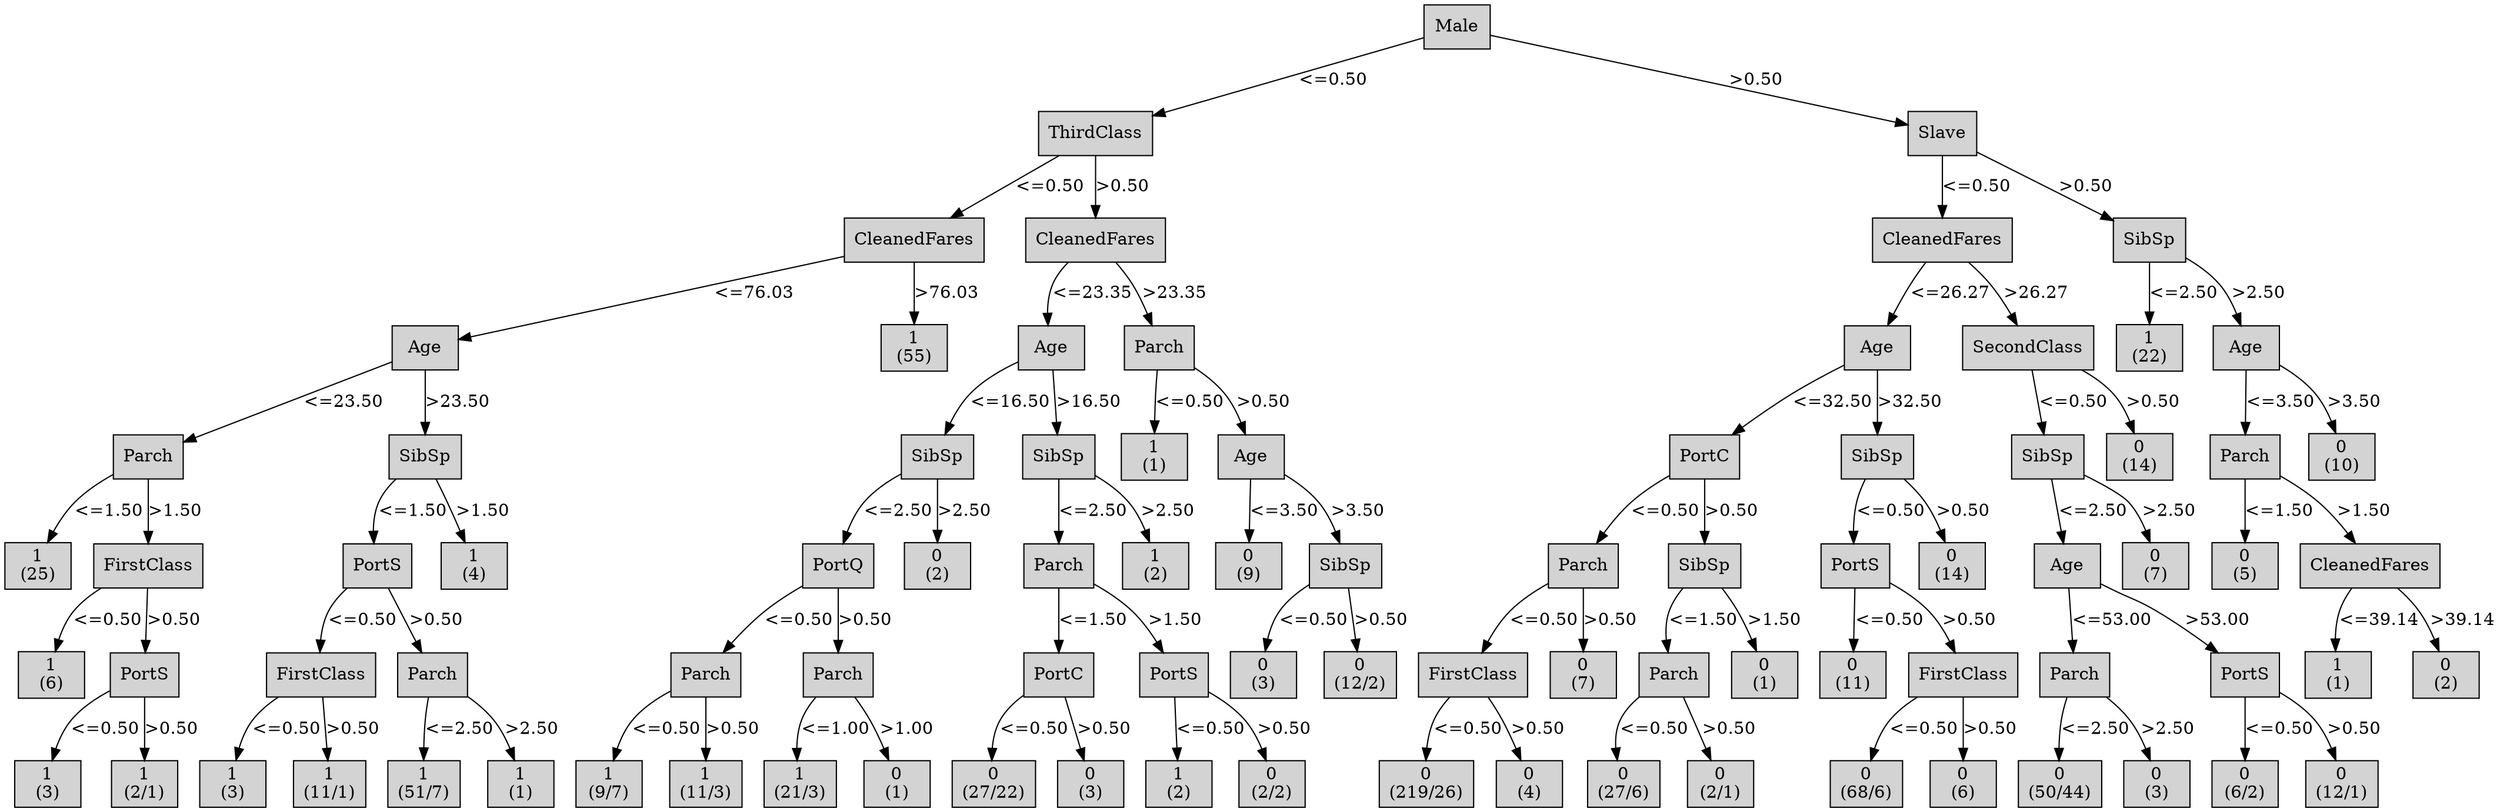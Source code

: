 digraph ID3_Tree {
"0" [shape=box, style=filled, label="Male
", weight=1]
"1" [shape=box, style=filled, label="ThirdClass
", weight=2]
0 -> 1 [ label = "<=0.50"];
"2" [shape=box, style=filled, label="CleanedFares
", weight=3]
1 -> 2 [ label = "<=0.50"];
"3" [shape=box, style=filled, label="Age
", weight=4]
2 -> 3 [ label = "<=76.03"];
"4" [shape=box, style=filled, label="Parch
", weight=5]
3 -> 4 [ label = "<=23.50"];
"5" [shape=box, style=filled, label="1
(25)
", weight=6]
4 -> 5 [ label = "<=1.50"];
"6" [shape=box, style=filled, label="FirstClass
", weight=6]
4 -> 6 [ label = ">1.50"];
"7" [shape=box, style=filled, label="1
(6)
", weight=7]
6 -> 7 [ label = "<=0.50"];
"8" [shape=box, style=filled, label="PortS
", weight=7]
6 -> 8 [ label = ">0.50"];
"9" [shape=box, style=filled, label="1
(3)
", weight=8]
8 -> 9 [ label = "<=0.50"];
"10" [shape=box, style=filled, label="1
(2/1)
", weight=8]
8 -> 10 [ label = ">0.50"];
"11" [shape=box, style=filled, label="SibSp
", weight=5]
3 -> 11 [ label = ">23.50"];
"12" [shape=box, style=filled, label="PortS
", weight=6]
11 -> 12 [ label = "<=1.50"];
"13" [shape=box, style=filled, label="FirstClass
", weight=7]
12 -> 13 [ label = "<=0.50"];
"14" [shape=box, style=filled, label="1
(3)
", weight=8]
13 -> 14 [ label = "<=0.50"];
"15" [shape=box, style=filled, label="1
(11/1)
", weight=8]
13 -> 15 [ label = ">0.50"];
"16" [shape=box, style=filled, label="Parch
", weight=7]
12 -> 16 [ label = ">0.50"];
"17" [shape=box, style=filled, label="1
(51/7)
", weight=8]
16 -> 17 [ label = "<=2.50"];
"18" [shape=box, style=filled, label="1
(1)
", weight=8]
16 -> 18 [ label = ">2.50"];
"19" [shape=box, style=filled, label="1
(4)
", weight=6]
11 -> 19 [ label = ">1.50"];
"20" [shape=box, style=filled, label="1
(55)
", weight=4]
2 -> 20 [ label = ">76.03"];
"21" [shape=box, style=filled, label="CleanedFares
", weight=3]
1 -> 21 [ label = ">0.50"];
"22" [shape=box, style=filled, label="Age
", weight=4]
21 -> 22 [ label = "<=23.35"];
"23" [shape=box, style=filled, label="SibSp
", weight=5]
22 -> 23 [ label = "<=16.50"];
"24" [shape=box, style=filled, label="PortQ
", weight=6]
23 -> 24 [ label = "<=2.50"];
"25" [shape=box, style=filled, label="Parch
", weight=7]
24 -> 25 [ label = "<=0.50"];
"26" [shape=box, style=filled, label="1
(9/7)
", weight=8]
25 -> 26 [ label = "<=0.50"];
"27" [shape=box, style=filled, label="1
(11/3)
", weight=8]
25 -> 27 [ label = ">0.50"];
"28" [shape=box, style=filled, label="Parch
", weight=7]
24 -> 28 [ label = ">0.50"];
"29" [shape=box, style=filled, label="1
(21/3)
", weight=8]
28 -> 29 [ label = "<=1.00"];
"30" [shape=box, style=filled, label="0
(1)
", weight=8]
28 -> 30 [ label = ">1.00"];
"31" [shape=box, style=filled, label="0
(2)
", weight=6]
23 -> 31 [ label = ">2.50"];
"32" [shape=box, style=filled, label="SibSp
", weight=5]
22 -> 32 [ label = ">16.50"];
"33" [shape=box, style=filled, label="Parch
", weight=6]
32 -> 33 [ label = "<=2.50"];
"34" [shape=box, style=filled, label="PortC
", weight=7]
33 -> 34 [ label = "<=1.50"];
"35" [shape=box, style=filled, label="0
(27/22)
", weight=8]
34 -> 35 [ label = "<=0.50"];
"36" [shape=box, style=filled, label="0
(3)
", weight=8]
34 -> 36 [ label = ">0.50"];
"37" [shape=box, style=filled, label="PortS
", weight=7]
33 -> 37 [ label = ">1.50"];
"38" [shape=box, style=filled, label="1
(2)
", weight=8]
37 -> 38 [ label = "<=0.50"];
"39" [shape=box, style=filled, label="0
(2/2)
", weight=8]
37 -> 39 [ label = ">0.50"];
"40" [shape=box, style=filled, label="1
(2)
", weight=6]
32 -> 40 [ label = ">2.50"];
"41" [shape=box, style=filled, label="Parch
", weight=4]
21 -> 41 [ label = ">23.35"];
"42" [shape=box, style=filled, label="1
(1)
", weight=5]
41 -> 42 [ label = "<=0.50"];
"43" [shape=box, style=filled, label="Age
", weight=5]
41 -> 43 [ label = ">0.50"];
"44" [shape=box, style=filled, label="0
(9)
", weight=6]
43 -> 44 [ label = "<=3.50"];
"45" [shape=box, style=filled, label="SibSp
", weight=6]
43 -> 45 [ label = ">3.50"];
"46" [shape=box, style=filled, label="0
(3)
", weight=7]
45 -> 46 [ label = "<=0.50"];
"47" [shape=box, style=filled, label="0
(12/2)
", weight=7]
45 -> 47 [ label = ">0.50"];
"48" [shape=box, style=filled, label="Slave
", weight=2]
0 -> 48 [ label = ">0.50"];
"49" [shape=box, style=filled, label="CleanedFares
", weight=3]
48 -> 49 [ label = "<=0.50"];
"50" [shape=box, style=filled, label="Age
", weight=4]
49 -> 50 [ label = "<=26.27"];
"51" [shape=box, style=filled, label="PortC
", weight=5]
50 -> 51 [ label = "<=32.50"];
"52" [shape=box, style=filled, label="Parch
", weight=6]
51 -> 52 [ label = "<=0.50"];
"53" [shape=box, style=filled, label="FirstClass
", weight=7]
52 -> 53 [ label = "<=0.50"];
"54" [shape=box, style=filled, label="0
(219/26)
", weight=8]
53 -> 54 [ label = "<=0.50"];
"55" [shape=box, style=filled, label="0
(4)
", weight=8]
53 -> 55 [ label = ">0.50"];
"56" [shape=box, style=filled, label="0
(7)
", weight=7]
52 -> 56 [ label = ">0.50"];
"57" [shape=box, style=filled, label="SibSp
", weight=6]
51 -> 57 [ label = ">0.50"];
"58" [shape=box, style=filled, label="Parch
", weight=7]
57 -> 58 [ label = "<=1.50"];
"59" [shape=box, style=filled, label="0
(27/6)
", weight=8]
58 -> 59 [ label = "<=0.50"];
"60" [shape=box, style=filled, label="0
(2/1)
", weight=8]
58 -> 60 [ label = ">0.50"];
"61" [shape=box, style=filled, label="0
(1)
", weight=7]
57 -> 61 [ label = ">1.50"];
"62" [shape=box, style=filled, label="SibSp
", weight=5]
50 -> 62 [ label = ">32.50"];
"63" [shape=box, style=filled, label="PortS
", weight=6]
62 -> 63 [ label = "<=0.50"];
"64" [shape=box, style=filled, label="0
(11)
", weight=7]
63 -> 64 [ label = "<=0.50"];
"65" [shape=box, style=filled, label="FirstClass
", weight=7]
63 -> 65 [ label = ">0.50"];
"66" [shape=box, style=filled, label="0
(68/6)
", weight=8]
65 -> 66 [ label = "<=0.50"];
"67" [shape=box, style=filled, label="0
(6)
", weight=8]
65 -> 67 [ label = ">0.50"];
"68" [shape=box, style=filled, label="0
(14)
", weight=6]
62 -> 68 [ label = ">0.50"];
"69" [shape=box, style=filled, label="SecondClass
", weight=4]
49 -> 69 [ label = ">26.27"];
"70" [shape=box, style=filled, label="SibSp
", weight=5]
69 -> 70 [ label = "<=0.50"];
"71" [shape=box, style=filled, label="Age
", weight=6]
70 -> 71 [ label = "<=2.50"];
"72" [shape=box, style=filled, label="Parch
", weight=7]
71 -> 72 [ label = "<=53.00"];
"73" [shape=box, style=filled, label="0
(50/44)
", weight=8]
72 -> 73 [ label = "<=2.50"];
"74" [shape=box, style=filled, label="0
(3)
", weight=8]
72 -> 74 [ label = ">2.50"];
"75" [shape=box, style=filled, label="PortS
", weight=7]
71 -> 75 [ label = ">53.00"];
"76" [shape=box, style=filled, label="0
(6/2)
", weight=8]
75 -> 76 [ label = "<=0.50"];
"77" [shape=box, style=filled, label="0
(12/1)
", weight=8]
75 -> 77 [ label = ">0.50"];
"78" [shape=box, style=filled, label="0
(7)
", weight=6]
70 -> 78 [ label = ">2.50"];
"79" [shape=box, style=filled, label="0
(14)
", weight=5]
69 -> 79 [ label = ">0.50"];
"80" [shape=box, style=filled, label="SibSp
", weight=3]
48 -> 80 [ label = ">0.50"];
"81" [shape=box, style=filled, label="1
(22)
", weight=4]
80 -> 81 [ label = "<=2.50"];
"82" [shape=box, style=filled, label="Age
", weight=4]
80 -> 82 [ label = ">2.50"];
"83" [shape=box, style=filled, label="Parch
", weight=5]
82 -> 83 [ label = "<=3.50"];
"84" [shape=box, style=filled, label="0
(5)
", weight=6]
83 -> 84 [ label = "<=1.50"];
"85" [shape=box, style=filled, label="CleanedFares
", weight=6]
83 -> 85 [ label = ">1.50"];
"86" [shape=box, style=filled, label="1
(1)
", weight=7]
85 -> 86 [ label = "<=39.14"];
"87" [shape=box, style=filled, label="0
(2)
", weight=7]
85 -> 87 [ label = ">39.14"];
"88" [shape=box, style=filled, label="0
(10)
", weight=5]
82 -> 88 [ label = ">3.50"];
{rank=same; 0;};
{rank=same; 1;48;};
{rank=same; 2;21;49;80;};
{rank=same; 3;20;22;41;50;69;81;82;};
{rank=same; 4;11;23;32;42;43;51;62;70;79;83;88;};
{rank=same; 5;6;12;19;24;31;33;40;44;45;52;57;63;68;71;78;84;85;};
{rank=same; 7;8;13;16;25;28;34;37;46;47;53;56;58;61;64;65;72;75;86;87;};
{rank=same; 9;10;14;15;17;18;26;27;29;30;35;36;38;39;54;55;59;60;66;67;73;74;76;77;};
}